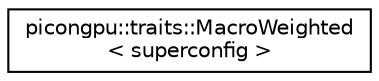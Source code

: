 digraph "Graphical Class Hierarchy"
{
 // LATEX_PDF_SIZE
  edge [fontname="Helvetica",fontsize="10",labelfontname="Helvetica",labelfontsize="10"];
  node [fontname="Helvetica",fontsize="10",shape=record];
  rankdir="LR";
  Node0 [label="picongpu::traits::MacroWeighted\l\< superconfig \>",height=0.2,width=0.4,color="black", fillcolor="white", style="filled",URL="$structpicongpu_1_1traits_1_1_macro_weighted_3_01superconfig_01_4.html",tooltip=" "];
}
